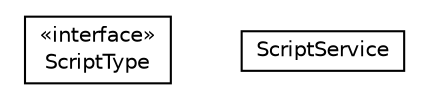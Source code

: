#!/usr/local/bin/dot
#
# Class diagram 
# Generated by UMLGraph version R5_6_6-8-g8d7759 (http://www.umlgraph.org/)
#

digraph G {
	edge [fontname="Helvetica",fontsize=10,labelfontname="Helvetica",labelfontsize=10];
	node [fontname="Helvetica",fontsize=10,shape=plaintext];
	nodesep=0.25;
	ranksep=0.5;
	// org.dayatang.script.ScriptType
	c10264 [label=<<table title="org.dayatang.script.ScriptType" border="0" cellborder="1" cellspacing="0" cellpadding="2" port="p" href="./ScriptType.html">
		<tr><td><table border="0" cellspacing="0" cellpadding="1">
<tr><td align="center" balign="center"> &#171;interface&#187; </td></tr>
<tr><td align="center" balign="center"> ScriptType </td></tr>
		</table></td></tr>
		</table>>, URL="./ScriptType.html", fontname="Helvetica", fontcolor="black", fontsize=10.0];
	// org.dayatang.script.ScriptService
	c10265 [label=<<table title="org.dayatang.script.ScriptService" border="0" cellborder="1" cellspacing="0" cellpadding="2" port="p" href="./ScriptService.html">
		<tr><td><table border="0" cellspacing="0" cellpadding="1">
<tr><td align="center" balign="center"> ScriptService </td></tr>
		</table></td></tr>
		</table>>, URL="./ScriptService.html", fontname="Helvetica", fontcolor="black", fontsize=10.0];
}

